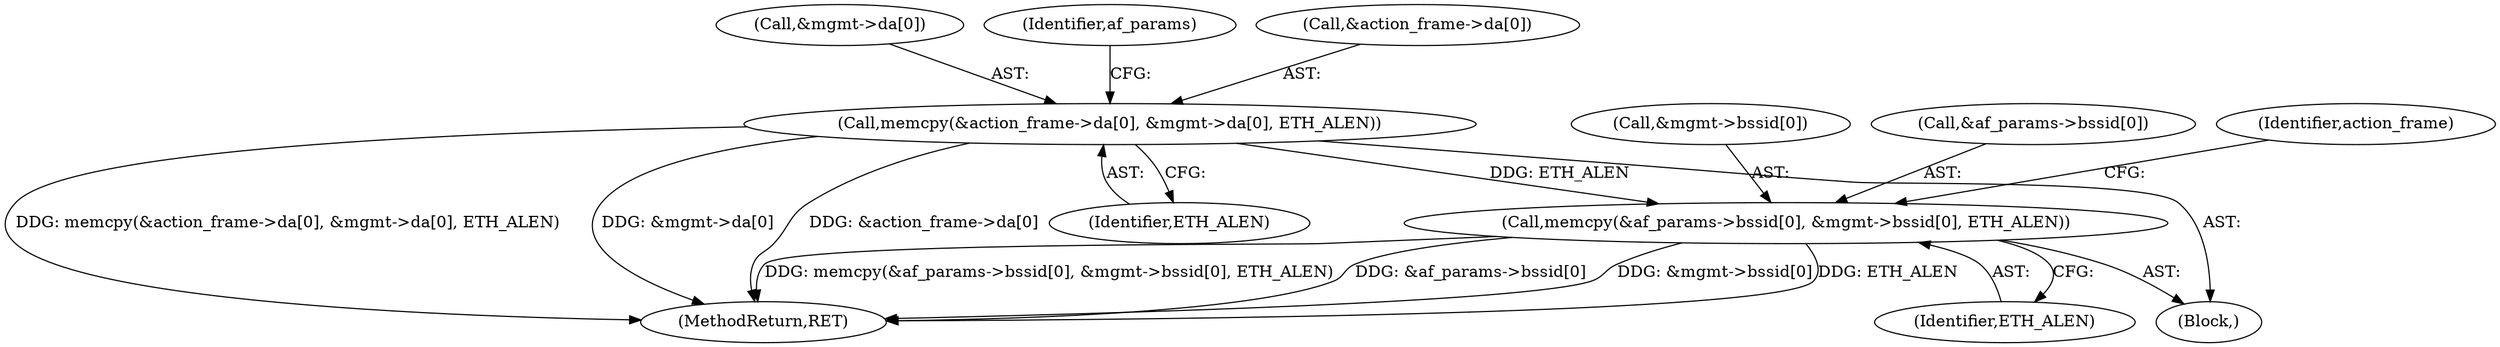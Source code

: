 digraph "0_linux_8f44c9a41386729fea410e688959ddaa9d51be7c@API" {
"1000305" [label="(Call,memcpy(&af_params->bssid[0], &mgmt->bssid[0], ETH_ALEN))"];
"1000291" [label="(Call,memcpy(&action_frame->da[0], &mgmt->da[0], ETH_ALEN))"];
"1000306" [label="(Call,&af_params->bssid[0])"];
"1000244" [label="(Block,)"];
"1000304" [label="(Identifier,ETH_ALEN)"];
"1000298" [label="(Call,&mgmt->da[0])"];
"1000305" [label="(Call,memcpy(&af_params->bssid[0], &mgmt->bssid[0], ETH_ALEN))"];
"1000309" [label="(Identifier,af_params)"];
"1000291" [label="(Call,memcpy(&action_frame->da[0], &mgmt->da[0], ETH_ALEN))"];
"1000321" [label="(Identifier,action_frame)"];
"1000292" [label="(Call,&action_frame->da[0])"];
"1000318" [label="(Identifier,ETH_ALEN)"];
"1000408" [label="(MethodReturn,RET)"];
"1000312" [label="(Call,&mgmt->bssid[0])"];
"1000305" -> "1000244"  [label="AST: "];
"1000305" -> "1000318"  [label="CFG: "];
"1000306" -> "1000305"  [label="AST: "];
"1000312" -> "1000305"  [label="AST: "];
"1000318" -> "1000305"  [label="AST: "];
"1000321" -> "1000305"  [label="CFG: "];
"1000305" -> "1000408"  [label="DDG: &mgmt->bssid[0]"];
"1000305" -> "1000408"  [label="DDG: ETH_ALEN"];
"1000305" -> "1000408"  [label="DDG: memcpy(&af_params->bssid[0], &mgmt->bssid[0], ETH_ALEN)"];
"1000305" -> "1000408"  [label="DDG: &af_params->bssid[0]"];
"1000291" -> "1000305"  [label="DDG: ETH_ALEN"];
"1000291" -> "1000244"  [label="AST: "];
"1000291" -> "1000304"  [label="CFG: "];
"1000292" -> "1000291"  [label="AST: "];
"1000298" -> "1000291"  [label="AST: "];
"1000304" -> "1000291"  [label="AST: "];
"1000309" -> "1000291"  [label="CFG: "];
"1000291" -> "1000408"  [label="DDG: memcpy(&action_frame->da[0], &mgmt->da[0], ETH_ALEN)"];
"1000291" -> "1000408"  [label="DDG: &mgmt->da[0]"];
"1000291" -> "1000408"  [label="DDG: &action_frame->da[0]"];
}
